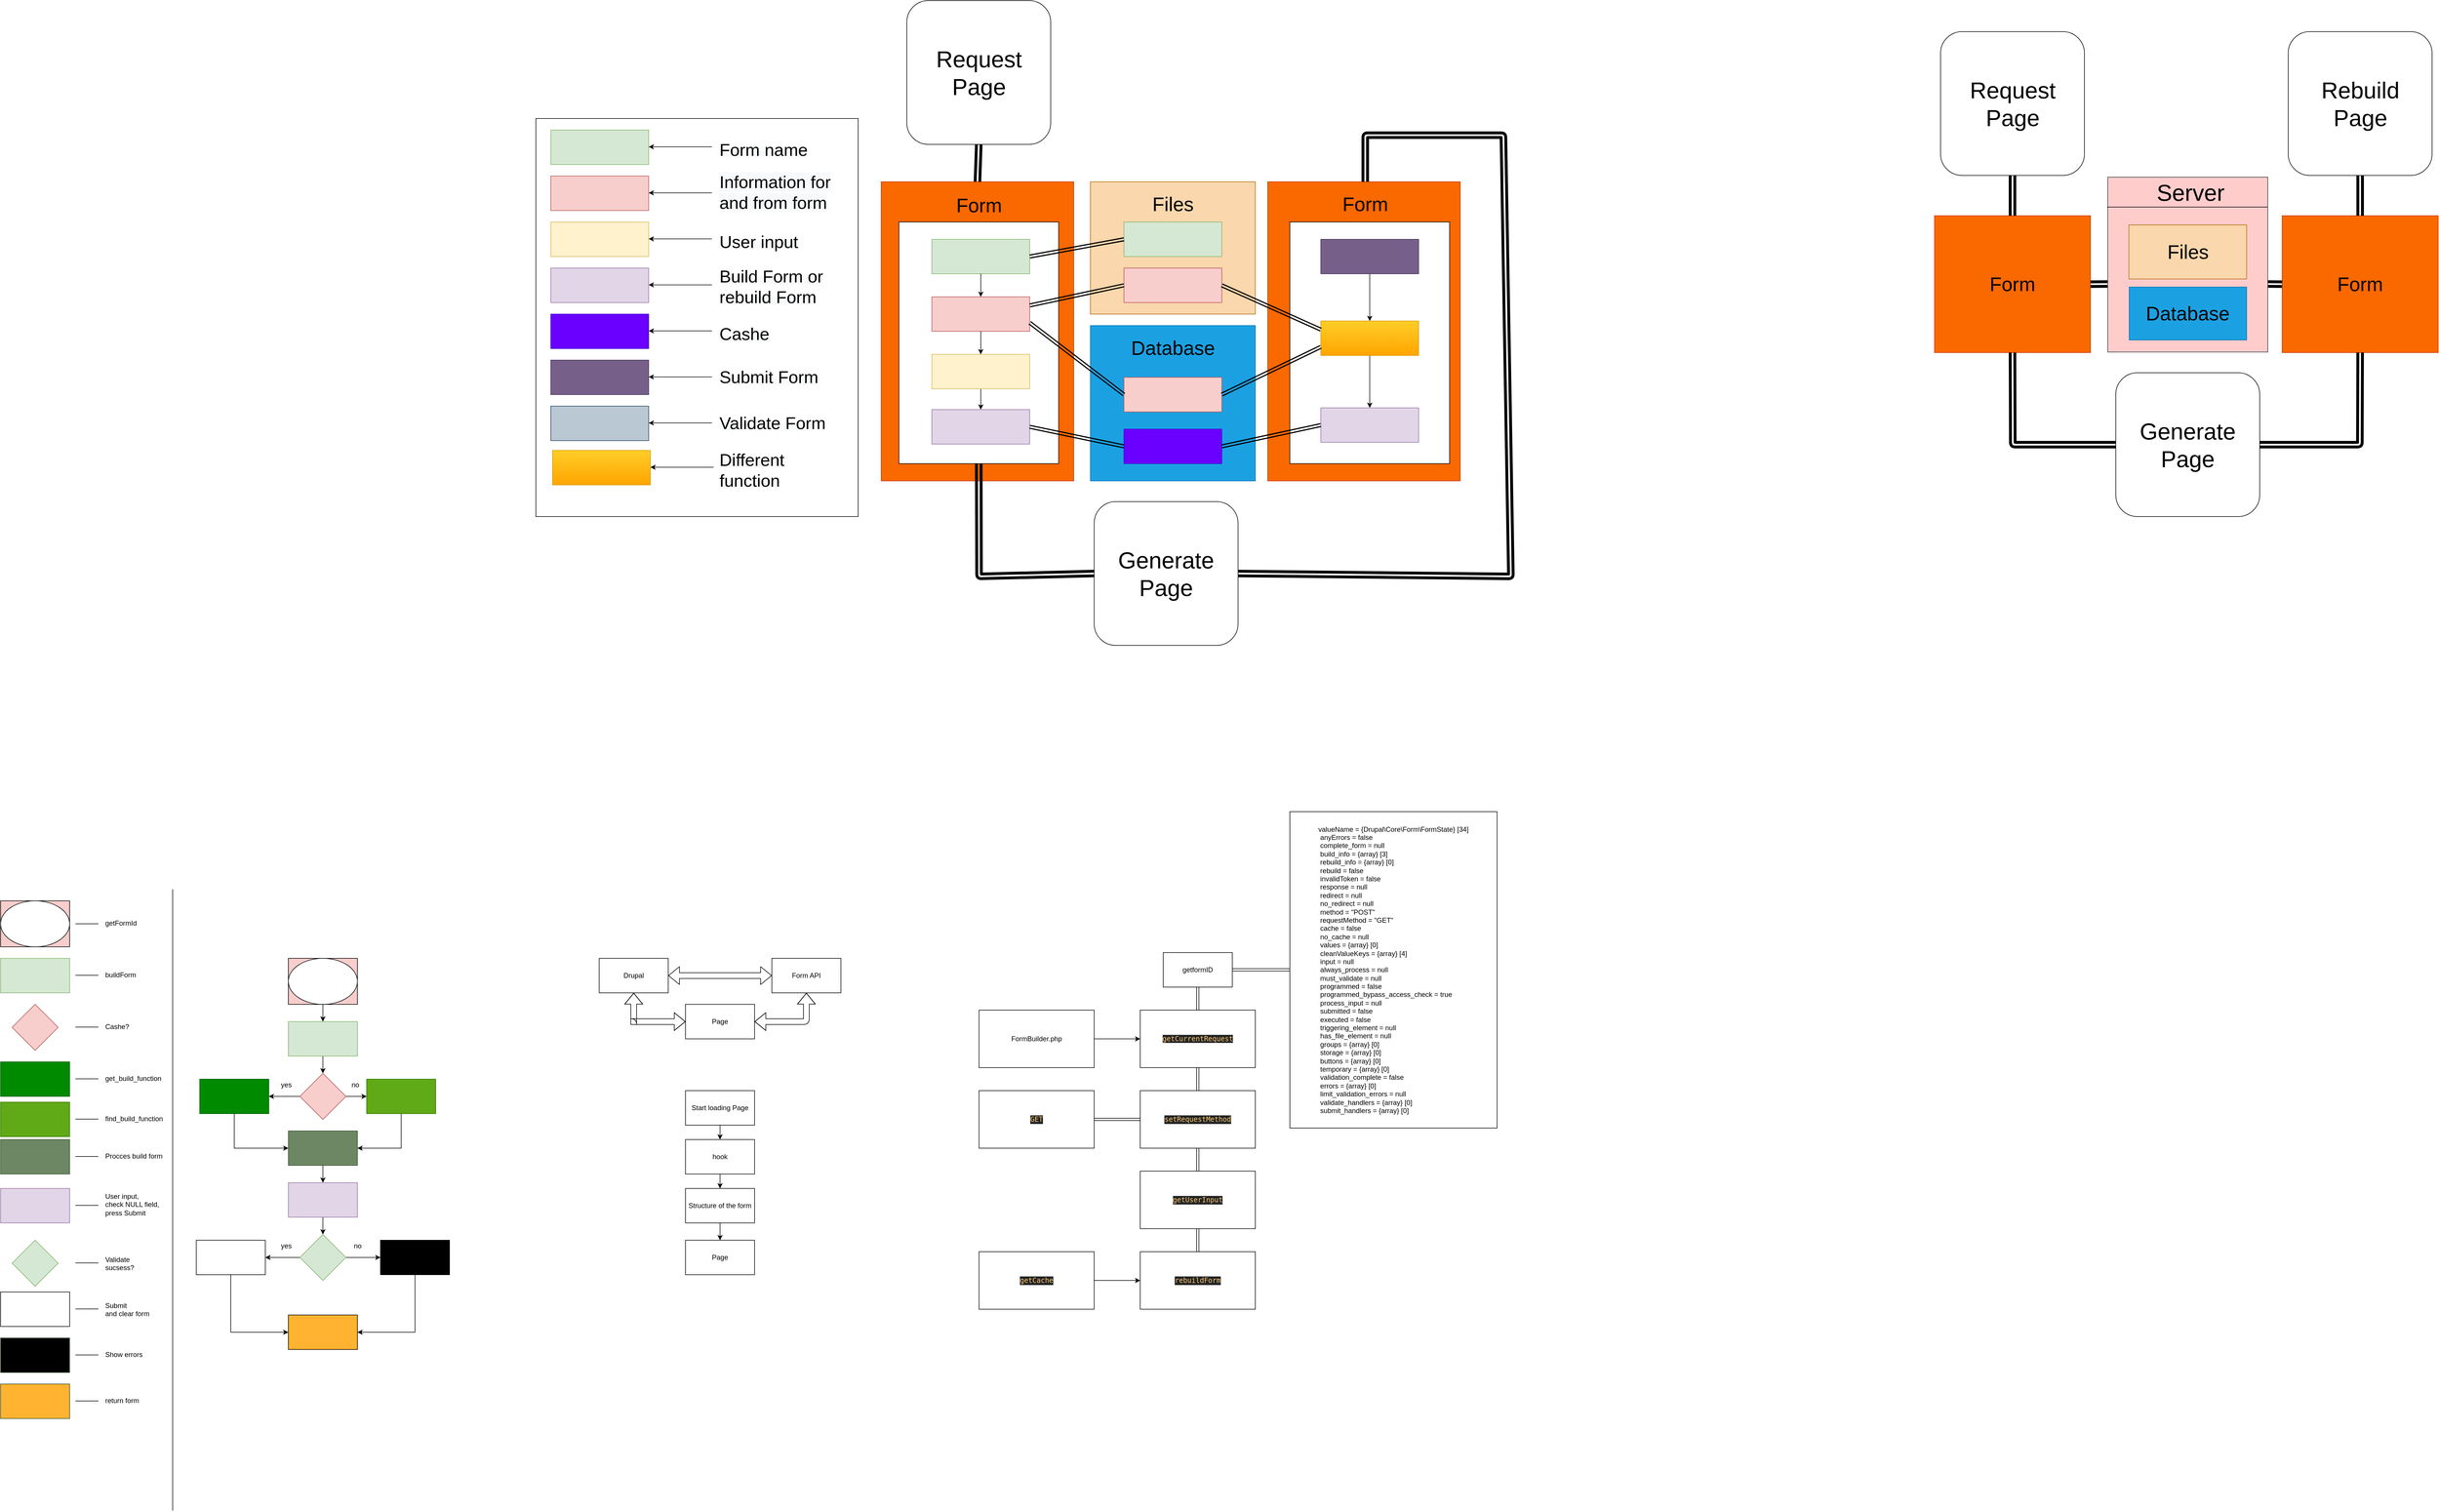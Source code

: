<mxfile version="15.0.6" type="github" pages="2">
  <diagram id="O6ief5u6mfypZy1Qq0Gh" name="Form API">
    <mxGraphModel dx="2240" dy="2953" grid="0" gridSize="10" guides="1" tooltips="1" connect="1" arrows="1" fold="1" page="0" pageScale="1" pageWidth="827" pageHeight="1169" math="0" shadow="0">
      <root>
        <mxCell id="0" />
        <mxCell id="1" parent="0" />
        <mxCell id="ZhEofRnkuKqLZuCovYMp-74" value="" style="rounded=0;whiteSpace=wrap;html=1;" parent="1" vertex="1">
          <mxGeometry x="950" y="-1340" width="560" height="692" as="geometry" />
        </mxCell>
        <mxCell id="5OaVhiMx0Exll1gIUmzS-57" value="" style="rounded=0;whiteSpace=wrap;html=1;fillColor=#fa6800;strokeColor=#C73500;fontColor=#000000;" parent="1" vertex="1">
          <mxGeometry x="1550" y="-1230" width="334.5" height="520" as="geometry" />
        </mxCell>
        <mxCell id="ZhEofRnkuKqLZuCovYMp-63" value="" style="rounded=0;whiteSpace=wrap;html=1;fillColor=#fa6800;strokeColor=#C73500;fontColor=#000000;" parent="1" vertex="1">
          <mxGeometry x="2221.5" y="-1230" width="334.5" height="520" as="geometry" />
        </mxCell>
        <mxCell id="ZhEofRnkuKqLZuCovYMp-64" value="&lt;font style=&quot;font-size: 34px&quot;&gt;Form&lt;/font&gt;" style="text;html=1;strokeColor=none;fillColor=none;align=center;verticalAlign=middle;whiteSpace=wrap;rounded=0;" parent="1" vertex="1">
          <mxGeometry x="2273" y="-1230" width="236" height="78" as="geometry" />
        </mxCell>
        <mxCell id="ZhEofRnkuKqLZuCovYMp-41" value="" style="rounded=0;whiteSpace=wrap;html=1;" parent="1" vertex="1">
          <mxGeometry x="2260" y="-1160" width="277.5" height="420" as="geometry" />
        </mxCell>
        <mxCell id="ZcRj8tzvU5F6IjqF6Yr5-2" value="" style="edgeStyle=orthogonalEdgeStyle;rounded=0;orthogonalLoop=1;jettySize=auto;html=1;fontSize=40;strokeWidth=1;startSize=2;jumpSize=1;" edge="1" parent="1" source="ZhEofRnkuKqLZuCovYMp-43" target="ZhEofRnkuKqLZuCovYMp-69">
          <mxGeometry relative="1" as="geometry" />
        </mxCell>
        <mxCell id="ZhEofRnkuKqLZuCovYMp-43" value="" style="rounded=0;whiteSpace=wrap;html=1;fillColor=#76608a;strokeColor=#432D57;fontColor=#ffffff;" parent="1" vertex="1">
          <mxGeometry x="2313.75" y="-1130" width="170" height="60" as="geometry" />
        </mxCell>
        <mxCell id="ZhEofRnkuKqLZuCovYMp-15" value="" style="rounded=0;whiteSpace=wrap;html=1;fillColor=#fad7ac;strokeColor=#b46504;" parent="1" vertex="1">
          <mxGeometry x="1913.5" y="-1230" width="286.5" height="230" as="geometry" />
        </mxCell>
        <mxCell id="ZhEofRnkuKqLZuCovYMp-9" value="" style="rounded=0;whiteSpace=wrap;html=1;fillColor=#1ba1e2;strokeColor=#006EAF;fontColor=#ffffff;" parent="1" vertex="1">
          <mxGeometry x="1913.5" y="-980" width="286.5" height="270" as="geometry" />
        </mxCell>
        <mxCell id="vwDWFzu-jIrDnHgNc5qG-3" value="" style="group;shadow=0;fillColor=#f8cecc;strokeColor=#000000;" parent="1" vertex="1" connectable="0">
          <mxGeometry x="520" y="120" width="120" height="80" as="geometry" />
        </mxCell>
        <mxCell id="vwDWFzu-jIrDnHgNc5qG-1" value="" style="ellipse;whiteSpace=wrap;html=1;" parent="vwDWFzu-jIrDnHgNc5qG-3" vertex="1">
          <mxGeometry width="120" height="80" as="geometry" />
        </mxCell>
        <mxCell id="vwDWFzu-jIrDnHgNc5qG-7" value="" style="edgeStyle=orthogonalEdgeStyle;rounded=0;orthogonalLoop=1;jettySize=auto;html=1;" parent="1" source="vwDWFzu-jIrDnHgNc5qG-4" target="vwDWFzu-jIrDnHgNc5qG-6" edge="1">
          <mxGeometry relative="1" as="geometry" />
        </mxCell>
        <mxCell id="vwDWFzu-jIrDnHgNc5qG-4" value="" style="whiteSpace=wrap;html=1;fillColor=#d5e8d4;strokeColor=#82b366;" parent="1" vertex="1">
          <mxGeometry x="520" y="230" width="120" height="60" as="geometry" />
        </mxCell>
        <mxCell id="vwDWFzu-jIrDnHgNc5qG-5" value="" style="edgeStyle=orthogonalEdgeStyle;rounded=0;orthogonalLoop=1;jettySize=auto;html=1;" parent="1" source="vwDWFzu-jIrDnHgNc5qG-1" target="vwDWFzu-jIrDnHgNc5qG-4" edge="1">
          <mxGeometry relative="1" as="geometry" />
        </mxCell>
        <mxCell id="vwDWFzu-jIrDnHgNc5qG-9" value="" style="edgeStyle=orthogonalEdgeStyle;rounded=0;orthogonalLoop=1;jettySize=auto;html=1;" parent="1" source="vwDWFzu-jIrDnHgNc5qG-6" target="vwDWFzu-jIrDnHgNc5qG-8" edge="1">
          <mxGeometry relative="1" as="geometry" />
        </mxCell>
        <mxCell id="vwDWFzu-jIrDnHgNc5qG-11" value="" style="edgeStyle=orthogonalEdgeStyle;rounded=0;orthogonalLoop=1;jettySize=auto;html=1;" parent="1" source="vwDWFzu-jIrDnHgNc5qG-6" target="vwDWFzu-jIrDnHgNc5qG-10" edge="1">
          <mxGeometry relative="1" as="geometry" />
        </mxCell>
        <mxCell id="vwDWFzu-jIrDnHgNc5qG-6" value="&lt;div&gt;&lt;br&gt;&lt;/div&gt;" style="rhombus;whiteSpace=wrap;html=1;fillColor=#f8cecc;strokeColor=#b85450;" parent="1" vertex="1">
          <mxGeometry x="540" y="320" width="80" height="80" as="geometry" />
        </mxCell>
        <mxCell id="vwDWFzu-jIrDnHgNc5qG-16" style="edgeStyle=orthogonalEdgeStyle;rounded=0;orthogonalLoop=1;jettySize=auto;html=1;exitX=0.5;exitY=1;exitDx=0;exitDy=0;entryX=1;entryY=0.5;entryDx=0;entryDy=0;" parent="1" source="vwDWFzu-jIrDnHgNc5qG-8" target="vwDWFzu-jIrDnHgNc5qG-14" edge="1">
          <mxGeometry relative="1" as="geometry" />
        </mxCell>
        <mxCell id="vwDWFzu-jIrDnHgNc5qG-8" value="" style="whiteSpace=wrap;html=1;fillColor=#60a917;strokeColor=#2D7600;fontColor=#ffffff;" parent="1" vertex="1">
          <mxGeometry x="656" y="330" width="120" height="60" as="geometry" />
        </mxCell>
        <mxCell id="vwDWFzu-jIrDnHgNc5qG-15" value="" style="edgeStyle=orthogonalEdgeStyle;rounded=0;orthogonalLoop=1;jettySize=auto;html=1;entryX=0;entryY=0.5;entryDx=0;entryDy=0;" parent="1" source="vwDWFzu-jIrDnHgNc5qG-10" target="vwDWFzu-jIrDnHgNc5qG-14" edge="1">
          <mxGeometry relative="1" as="geometry">
            <Array as="points">
              <mxPoint x="426" y="450" />
            </Array>
          </mxGeometry>
        </mxCell>
        <mxCell id="vwDWFzu-jIrDnHgNc5qG-10" value="&lt;div&gt;&lt;br&gt;&lt;/div&gt;" style="whiteSpace=wrap;html=1;fillColor=#008a00;strokeColor=#005700;fontColor=#ffffff;" parent="1" vertex="1">
          <mxGeometry x="366" y="330" width="120" height="60" as="geometry" />
        </mxCell>
        <mxCell id="vwDWFzu-jIrDnHgNc5qG-12" value="&lt;div&gt;yes&lt;/div&gt;" style="text;html=1;align=center;verticalAlign=middle;resizable=0;points=[];autosize=1;strokeColor=none;" parent="1" vertex="1">
          <mxGeometry x="501" y="330" width="30" height="20" as="geometry" />
        </mxCell>
        <mxCell id="vwDWFzu-jIrDnHgNc5qG-13" value="&lt;div&gt;no&lt;/div&gt;" style="text;html=1;align=center;verticalAlign=middle;resizable=0;points=[];autosize=1;strokeColor=none;" parent="1" vertex="1">
          <mxGeometry x="621" y="330" width="30" height="20" as="geometry" />
        </mxCell>
        <mxCell id="vwDWFzu-jIrDnHgNc5qG-22" value="" style="edgeStyle=orthogonalEdgeStyle;rounded=0;orthogonalLoop=1;jettySize=auto;html=1;" parent="1" source="vwDWFzu-jIrDnHgNc5qG-14" target="vwDWFzu-jIrDnHgNc5qG-21" edge="1">
          <mxGeometry relative="1" as="geometry" />
        </mxCell>
        <mxCell id="vwDWFzu-jIrDnHgNc5qG-14" value="" style="whiteSpace=wrap;html=1;fillColor=#6d8764;strokeColor=#3A5431;fontColor=#ffffff;" parent="1" vertex="1">
          <mxGeometry x="520" y="420" width="120" height="60" as="geometry" />
        </mxCell>
        <mxCell id="vwDWFzu-jIrDnHgNc5qG-24" value="" style="edgeStyle=orthogonalEdgeStyle;rounded=0;orthogonalLoop=1;jettySize=auto;html=1;" parent="1" source="vwDWFzu-jIrDnHgNc5qG-21" target="vwDWFzu-jIrDnHgNc5qG-23" edge="1">
          <mxGeometry relative="1" as="geometry" />
        </mxCell>
        <mxCell id="vwDWFzu-jIrDnHgNc5qG-21" value="" style="whiteSpace=wrap;html=1;fillColor=#e1d5e7;strokeColor=#9673a6;" parent="1" vertex="1">
          <mxGeometry x="520" y="510" width="120" height="60" as="geometry" />
        </mxCell>
        <mxCell id="vwDWFzu-jIrDnHgNc5qG-30" value="" style="edgeStyle=orthogonalEdgeStyle;rounded=0;orthogonalLoop=1;jettySize=auto;html=1;" parent="1" source="vwDWFzu-jIrDnHgNc5qG-23" target="vwDWFzu-jIrDnHgNc5qG-29" edge="1">
          <mxGeometry relative="1" as="geometry" />
        </mxCell>
        <mxCell id="vwDWFzu-jIrDnHgNc5qG-32" value="" style="edgeStyle=orthogonalEdgeStyle;rounded=0;orthogonalLoop=1;jettySize=auto;html=1;" parent="1" source="vwDWFzu-jIrDnHgNc5qG-23" target="vwDWFzu-jIrDnHgNc5qG-31" edge="1">
          <mxGeometry relative="1" as="geometry" />
        </mxCell>
        <mxCell id="vwDWFzu-jIrDnHgNc5qG-23" value="" style="rhombus;whiteSpace=wrap;html=1;fillColor=#d5e8d4;strokeColor=#82b366;" parent="1" vertex="1">
          <mxGeometry x="540" y="600" width="80" height="80" as="geometry" />
        </mxCell>
        <mxCell id="vwDWFzu-jIrDnHgNc5qG-39" style="edgeStyle=orthogonalEdgeStyle;rounded=0;orthogonalLoop=1;jettySize=auto;html=1;exitX=0.5;exitY=1;exitDx=0;exitDy=0;entryX=0;entryY=0.5;entryDx=0;entryDy=0;" parent="1" source="vwDWFzu-jIrDnHgNc5qG-29" target="vwDWFzu-jIrDnHgNc5qG-35" edge="1">
          <mxGeometry relative="1" as="geometry" />
        </mxCell>
        <mxCell id="vwDWFzu-jIrDnHgNc5qG-29" value="" style="whiteSpace=wrap;html=1;" parent="1" vertex="1">
          <mxGeometry x="360" y="610" width="120" height="60" as="geometry" />
        </mxCell>
        <mxCell id="vwDWFzu-jIrDnHgNc5qG-38" style="edgeStyle=orthogonalEdgeStyle;rounded=0;orthogonalLoop=1;jettySize=auto;html=1;exitX=0.5;exitY=1;exitDx=0;exitDy=0;entryX=1;entryY=0.5;entryDx=0;entryDy=0;" parent="1" source="vwDWFzu-jIrDnHgNc5qG-31" target="vwDWFzu-jIrDnHgNc5qG-35" edge="1">
          <mxGeometry relative="1" as="geometry" />
        </mxCell>
        <mxCell id="vwDWFzu-jIrDnHgNc5qG-31" value="" style="whiteSpace=wrap;html=1;fillColor=#000000;" parent="1" vertex="1">
          <mxGeometry x="680" y="610" width="120" height="60" as="geometry" />
        </mxCell>
        <mxCell id="vwDWFzu-jIrDnHgNc5qG-33" value="yes" style="text;html=1;align=center;verticalAlign=middle;resizable=0;points=[];autosize=1;strokeColor=none;" parent="1" vertex="1">
          <mxGeometry x="501" y="610" width="30" height="20" as="geometry" />
        </mxCell>
        <mxCell id="vwDWFzu-jIrDnHgNc5qG-34" value="no" style="text;html=1;align=center;verticalAlign=middle;resizable=0;points=[];autosize=1;strokeColor=none;" parent="1" vertex="1">
          <mxGeometry x="625" y="610" width="30" height="20" as="geometry" />
        </mxCell>
        <mxCell id="vwDWFzu-jIrDnHgNc5qG-35" value="" style="whiteSpace=wrap;html=1;fillColor=#FFB330;" parent="1" vertex="1">
          <mxGeometry x="520" y="740" width="120" height="60" as="geometry" />
        </mxCell>
        <mxCell id="UKn0JYUitaW4UZxNzAGU-24" value="" style="group;shadow=0;fillColor=#f8cecc;strokeColor=#000000;" parent="1" vertex="1" connectable="0">
          <mxGeometry x="20" y="20" width="120" height="80" as="geometry" />
        </mxCell>
        <mxCell id="UKn0JYUitaW4UZxNzAGU-25" value="" style="ellipse;whiteSpace=wrap;html=1;" parent="UKn0JYUitaW4UZxNzAGU-24" vertex="1">
          <mxGeometry width="120" height="80" as="geometry" />
        </mxCell>
        <mxCell id="UKn0JYUitaW4UZxNzAGU-28" value="&lt;div&gt;getFormId&lt;/div&gt;" style="text;whiteSpace=wrap;html=1;" parent="1" vertex="1">
          <mxGeometry x="200" y="45" width="80" height="30" as="geometry" />
        </mxCell>
        <mxCell id="UKn0JYUitaW4UZxNzAGU-31" value="" style="endArrow=none;html=1;" parent="1" edge="1">
          <mxGeometry width="50" height="50" relative="1" as="geometry">
            <mxPoint x="150" y="60" as="sourcePoint" />
            <mxPoint x="190" y="60" as="targetPoint" />
          </mxGeometry>
        </mxCell>
        <mxCell id="UKn0JYUitaW4UZxNzAGU-32" value="" style="whiteSpace=wrap;html=1;fillColor=#d5e8d4;strokeColor=#82b366;" parent="1" vertex="1">
          <mxGeometry x="20" y="120" width="120" height="60" as="geometry" />
        </mxCell>
        <mxCell id="UKn0JYUitaW4UZxNzAGU-33" value="" style="endArrow=none;html=1;" parent="1" edge="1">
          <mxGeometry width="50" height="50" relative="1" as="geometry">
            <mxPoint x="150" y="149.5" as="sourcePoint" />
            <mxPoint x="190" y="149.5" as="targetPoint" />
          </mxGeometry>
        </mxCell>
        <mxCell id="UKn0JYUitaW4UZxNzAGU-34" value="buildForm" style="text;whiteSpace=wrap;html=1;" parent="1" vertex="1">
          <mxGeometry x="200" y="135" width="80" height="30" as="geometry" />
        </mxCell>
        <mxCell id="UKn0JYUitaW4UZxNzAGU-35" value="&lt;div&gt;&lt;br&gt;&lt;/div&gt;" style="rhombus;whiteSpace=wrap;html=1;fillColor=#f8cecc;strokeColor=#b85450;" parent="1" vertex="1">
          <mxGeometry x="40" y="200" width="80" height="80" as="geometry" />
        </mxCell>
        <mxCell id="UKn0JYUitaW4UZxNzAGU-36" value="" style="rhombus;whiteSpace=wrap;html=1;fillColor=#d5e8d4;strokeColor=#82b366;" parent="1" vertex="1">
          <mxGeometry x="40" y="610" width="80" height="80" as="geometry" />
        </mxCell>
        <mxCell id="UKn0JYUitaW4UZxNzAGU-37" value="" style="endArrow=none;html=1;" parent="1" edge="1">
          <mxGeometry width="50" height="50" relative="1" as="geometry">
            <mxPoint x="150" y="239.5" as="sourcePoint" />
            <mxPoint x="190" y="239.5" as="targetPoint" />
          </mxGeometry>
        </mxCell>
        <mxCell id="UKn0JYUitaW4UZxNzAGU-38" value="" style="endArrow=none;html=1;" parent="1" edge="1">
          <mxGeometry width="50" height="50" relative="1" as="geometry">
            <mxPoint x="150" y="649.5" as="sourcePoint" />
            <mxPoint x="190" y="649.5" as="targetPoint" />
          </mxGeometry>
        </mxCell>
        <mxCell id="UKn0JYUitaW4UZxNzAGU-39" value="&lt;div&gt;Cashe?&lt;/div&gt;" style="text;whiteSpace=wrap;html=1;" parent="1" vertex="1">
          <mxGeometry x="200" y="225" width="70" height="30" as="geometry" />
        </mxCell>
        <mxCell id="UKn0JYUitaW4UZxNzAGU-40" value="&lt;div&gt;Validate&lt;/div&gt;&lt;div&gt;sucsess?&lt;/div&gt;" style="text;whiteSpace=wrap;html=1;" parent="1" vertex="1">
          <mxGeometry x="200" y="630" width="70" height="40" as="geometry" />
        </mxCell>
        <mxCell id="UKn0JYUitaW4UZxNzAGU-41" value="" style="whiteSpace=wrap;html=1;fillColor=#e1d5e7;strokeColor=#9673a6;" parent="1" vertex="1">
          <mxGeometry x="20" y="520" width="120" height="60" as="geometry" />
        </mxCell>
        <mxCell id="UKn0JYUitaW4UZxNzAGU-42" value="" style="endArrow=none;html=1;" parent="1" edge="1">
          <mxGeometry width="50" height="50" relative="1" as="geometry">
            <mxPoint x="150" y="549.5" as="sourcePoint" />
            <mxPoint x="190" y="549.5" as="targetPoint" />
          </mxGeometry>
        </mxCell>
        <mxCell id="UKn0JYUitaW4UZxNzAGU-43" value="&lt;div&gt;User input,&lt;br&gt;check NULL field,&lt;br&gt;&lt;/div&gt;press Submit" style="text;whiteSpace=wrap;html=1;" parent="1" vertex="1">
          <mxGeometry x="200" y="520" width="120" height="60" as="geometry" />
        </mxCell>
        <mxCell id="UKn0JYUitaW4UZxNzAGU-44" value="&lt;div&gt;&lt;br&gt;&lt;/div&gt;" style="whiteSpace=wrap;html=1;fillColor=#008a00;strokeColor=#005700;fontColor=#ffffff;" parent="1" vertex="1">
          <mxGeometry x="20" y="300" width="120" height="60" as="geometry" />
        </mxCell>
        <mxCell id="UKn0JYUitaW4UZxNzAGU-45" value="&lt;div&gt;get_build_function&lt;/div&gt;" style="text;whiteSpace=wrap;html=1;" parent="1" vertex="1">
          <mxGeometry x="200" y="315" width="120" height="30" as="geometry" />
        </mxCell>
        <mxCell id="UKn0JYUitaW4UZxNzAGU-47" value="" style="endArrow=none;html=1;" parent="1" edge="1">
          <mxGeometry width="50" height="50" relative="1" as="geometry">
            <mxPoint x="150" y="329.5" as="sourcePoint" />
            <mxPoint x="190" y="329.5" as="targetPoint" />
          </mxGeometry>
        </mxCell>
        <mxCell id="UKn0JYUitaW4UZxNzAGU-48" value="&lt;div&gt;&lt;br&gt;&lt;/div&gt;" style="whiteSpace=wrap;html=1;fillColor=#60a917;strokeColor=#2D7600;fontColor=#ffffff;" parent="1" vertex="1">
          <mxGeometry x="20" y="370" width="120" height="60" as="geometry" />
        </mxCell>
        <mxCell id="UKn0JYUitaW4UZxNzAGU-49" value="&lt;div&gt;find_build_function&lt;/div&gt;" style="text;whiteSpace=wrap;html=1;" parent="1" vertex="1">
          <mxGeometry x="200" y="385" width="120" height="30" as="geometry" />
        </mxCell>
        <mxCell id="UKn0JYUitaW4UZxNzAGU-50" value="" style="endArrow=none;html=1;" parent="1" edge="1">
          <mxGeometry width="50" height="50" relative="1" as="geometry">
            <mxPoint x="150" y="399.5" as="sourcePoint" />
            <mxPoint x="190" y="399.5" as="targetPoint" />
          </mxGeometry>
        </mxCell>
        <mxCell id="UKn0JYUitaW4UZxNzAGU-51" value="&lt;div&gt;&lt;br&gt;&lt;/div&gt;" style="whiteSpace=wrap;html=1;fillColor=#6d8764;strokeColor=#3A5431;fontColor=#ffffff;" parent="1" vertex="1">
          <mxGeometry x="20" y="435" width="120" height="60" as="geometry" />
        </mxCell>
        <mxCell id="UKn0JYUitaW4UZxNzAGU-52" value="&lt;div&gt;Procces build form&lt;/div&gt;" style="text;whiteSpace=wrap;html=1;" parent="1" vertex="1">
          <mxGeometry x="200" y="450" width="120" height="30" as="geometry" />
        </mxCell>
        <mxCell id="UKn0JYUitaW4UZxNzAGU-53" value="" style="endArrow=none;html=1;" parent="1" edge="1">
          <mxGeometry width="50" height="50" relative="1" as="geometry">
            <mxPoint x="150" y="464.5" as="sourcePoint" />
            <mxPoint x="190" y="464.5" as="targetPoint" />
          </mxGeometry>
        </mxCell>
        <mxCell id="UKn0JYUitaW4UZxNzAGU-54" value="" style="endArrow=none;html=1;" parent="1" edge="1">
          <mxGeometry width="50" height="50" relative="1" as="geometry">
            <mxPoint x="319" y="1080" as="sourcePoint" />
            <mxPoint x="319" as="targetPoint" />
          </mxGeometry>
        </mxCell>
        <mxCell id="UKn0JYUitaW4UZxNzAGU-55" value="&lt;div&gt;&lt;br&gt;&lt;/div&gt;" style="whiteSpace=wrap;html=1;strokeColor=#3A5431;fontColor=#ffffff;fillColor=#000000;" parent="1" vertex="1">
          <mxGeometry x="20" y="780" width="120" height="60" as="geometry" />
        </mxCell>
        <mxCell id="UKn0JYUitaW4UZxNzAGU-56" value="&lt;div&gt;Show errors&lt;/div&gt;" style="text;whiteSpace=wrap;html=1;" parent="1" vertex="1">
          <mxGeometry x="200" y="795" width="120" height="30" as="geometry" />
        </mxCell>
        <mxCell id="UKn0JYUitaW4UZxNzAGU-57" value="" style="endArrow=none;html=1;" parent="1" edge="1">
          <mxGeometry width="50" height="50" relative="1" as="geometry">
            <mxPoint x="150" y="809.5" as="sourcePoint" />
            <mxPoint x="190" y="809.5" as="targetPoint" />
          </mxGeometry>
        </mxCell>
        <mxCell id="UKn0JYUitaW4UZxNzAGU-59" value="" style="whiteSpace=wrap;html=1;" parent="1" vertex="1">
          <mxGeometry x="20" y="700" width="120" height="60" as="geometry" />
        </mxCell>
        <mxCell id="UKn0JYUitaW4UZxNzAGU-60" value="" style="endArrow=none;html=1;" parent="1" edge="1">
          <mxGeometry width="50" height="50" relative="1" as="geometry">
            <mxPoint x="150" y="729.5" as="sourcePoint" />
            <mxPoint x="190" y="729.5" as="targetPoint" />
          </mxGeometry>
        </mxCell>
        <mxCell id="UKn0JYUitaW4UZxNzAGU-61" value="Submit&lt;br&gt;and clear form" style="text;whiteSpace=wrap;html=1;" parent="1" vertex="1">
          <mxGeometry x="200" y="710" width="90" height="40" as="geometry" />
        </mxCell>
        <mxCell id="UKn0JYUitaW4UZxNzAGU-62" value="&lt;div&gt;&lt;br&gt;&lt;/div&gt;" style="whiteSpace=wrap;html=1;strokeColor=#3A5431;fontColor=#ffffff;fillColor=#FFB330;" parent="1" vertex="1">
          <mxGeometry x="20" y="860" width="120" height="60" as="geometry" />
        </mxCell>
        <mxCell id="UKn0JYUitaW4UZxNzAGU-63" value="&lt;div&gt;return form&lt;/div&gt;" style="text;whiteSpace=wrap;html=1;" parent="1" vertex="1">
          <mxGeometry x="200" y="875" width="120" height="30" as="geometry" />
        </mxCell>
        <mxCell id="UKn0JYUitaW4UZxNzAGU-64" value="" style="endArrow=none;html=1;" parent="1" edge="1">
          <mxGeometry width="50" height="50" relative="1" as="geometry">
            <mxPoint x="150" y="889.5" as="sourcePoint" />
            <mxPoint x="190" y="889.5" as="targetPoint" />
          </mxGeometry>
        </mxCell>
        <mxCell id="5OaVhiMx0Exll1gIUmzS-1" value="Drupal&lt;br&gt;" style="rounded=0;whiteSpace=wrap;html=1;" parent="1" vertex="1">
          <mxGeometry x="1060" y="120" width="120" height="60" as="geometry" />
        </mxCell>
        <mxCell id="5OaVhiMx0Exll1gIUmzS-2" value="Form API" style="rounded=0;whiteSpace=wrap;html=1;" parent="1" vertex="1">
          <mxGeometry x="1360" y="120" width="120" height="60" as="geometry" />
        </mxCell>
        <mxCell id="5OaVhiMx0Exll1gIUmzS-3" value="Page" style="rounded=0;whiteSpace=wrap;html=1;" parent="1" vertex="1">
          <mxGeometry x="1210" y="200" width="120" height="60" as="geometry" />
        </mxCell>
        <mxCell id="5OaVhiMx0Exll1gIUmzS-4" value="" style="shape=flexArrow;endArrow=classic;startArrow=classic;html=1;entryX=0;entryY=0.5;entryDx=0;entryDy=0;exitX=0.5;exitY=1;exitDx=0;exitDy=0;" parent="1" source="5OaVhiMx0Exll1gIUmzS-1" target="5OaVhiMx0Exll1gIUmzS-3" edge="1">
          <mxGeometry width="100" height="100" relative="1" as="geometry">
            <mxPoint x="1040" y="420" as="sourcePoint" />
            <mxPoint x="1140" y="320" as="targetPoint" />
            <Array as="points">
              <mxPoint x="1120" y="240" />
              <mxPoint x="1120" y="230" />
            </Array>
          </mxGeometry>
        </mxCell>
        <mxCell id="5OaVhiMx0Exll1gIUmzS-5" value="" style="shape=flexArrow;endArrow=classic;startArrow=classic;html=1;entryX=0;entryY=0.5;entryDx=0;entryDy=0;exitX=1;exitY=0.5;exitDx=0;exitDy=0;" parent="1" source="5OaVhiMx0Exll1gIUmzS-1" target="5OaVhiMx0Exll1gIUmzS-2" edge="1">
          <mxGeometry width="100" height="100" relative="1" as="geometry">
            <mxPoint x="1040" y="420" as="sourcePoint" />
            <mxPoint x="1140" y="320" as="targetPoint" />
          </mxGeometry>
        </mxCell>
        <mxCell id="5OaVhiMx0Exll1gIUmzS-11" value="" style="edgeStyle=orthogonalEdgeStyle;rounded=0;orthogonalLoop=1;jettySize=auto;html=1;" parent="1" source="5OaVhiMx0Exll1gIUmzS-7" target="5OaVhiMx0Exll1gIUmzS-8" edge="1">
          <mxGeometry relative="1" as="geometry" />
        </mxCell>
        <mxCell id="5OaVhiMx0Exll1gIUmzS-7" value="Start loading Page" style="rounded=0;whiteSpace=wrap;html=1;" parent="1" vertex="1">
          <mxGeometry x="1210" y="350" width="120" height="60" as="geometry" />
        </mxCell>
        <mxCell id="5OaVhiMx0Exll1gIUmzS-13" value="" style="edgeStyle=orthogonalEdgeStyle;rounded=0;orthogonalLoop=1;jettySize=auto;html=1;entryX=0.5;entryY=0;entryDx=0;entryDy=0;" parent="1" source="5OaVhiMx0Exll1gIUmzS-8" target="5OaVhiMx0Exll1gIUmzS-18" edge="1">
          <mxGeometry relative="1" as="geometry">
            <mxPoint x="1270" y="520" as="targetPoint" />
          </mxGeometry>
        </mxCell>
        <mxCell id="5OaVhiMx0Exll1gIUmzS-8" value="hook" style="rounded=0;whiteSpace=wrap;html=1;" parent="1" vertex="1">
          <mxGeometry x="1210" y="435" width="120" height="60" as="geometry" />
        </mxCell>
        <mxCell id="5OaVhiMx0Exll1gIUmzS-17" value="" style="edgeStyle=orthogonalEdgeStyle;rounded=0;orthogonalLoop=1;jettySize=auto;html=1;exitX=0.5;exitY=1;exitDx=0;exitDy=0;" parent="1" source="5OaVhiMx0Exll1gIUmzS-18" target="5OaVhiMx0Exll1gIUmzS-16" edge="1">
          <mxGeometry relative="1" as="geometry">
            <mxPoint x="1270" y="580" as="sourcePoint" />
          </mxGeometry>
        </mxCell>
        <mxCell id="5OaVhiMx0Exll1gIUmzS-16" value="Page" style="whiteSpace=wrap;html=1;rounded=0;" parent="1" vertex="1">
          <mxGeometry x="1210" y="610" width="120" height="60" as="geometry" />
        </mxCell>
        <mxCell id="5OaVhiMx0Exll1gIUmzS-18" value="Structure of the form" style="rounded=0;whiteSpace=wrap;html=1;" parent="1" vertex="1">
          <mxGeometry x="1210" y="520" width="120" height="60" as="geometry" />
        </mxCell>
        <mxCell id="5OaVhiMx0Exll1gIUmzS-20" value="" style="shape=flexArrow;endArrow=classic;startArrow=classic;html=1;entryX=0.5;entryY=1;entryDx=0;entryDy=0;exitX=1;exitY=0.5;exitDx=0;exitDy=0;" parent="1" source="5OaVhiMx0Exll1gIUmzS-3" target="5OaVhiMx0Exll1gIUmzS-2" edge="1">
          <mxGeometry width="100" height="100" relative="1" as="geometry">
            <mxPoint x="1260" y="230" as="sourcePoint" />
            <mxPoint x="1360" y="130" as="targetPoint" />
            <Array as="points">
              <mxPoint x="1420" y="230" />
              <mxPoint x="1420" y="210" />
            </Array>
          </mxGeometry>
        </mxCell>
        <mxCell id="5OaVhiMx0Exll1gIUmzS-21" value="getformID" style="rounded=0;whiteSpace=wrap;html=1;" parent="1" vertex="1">
          <mxGeometry x="2040" y="110" width="120" height="60" as="geometry" />
        </mxCell>
        <mxCell id="5OaVhiMx0Exll1gIUmzS-22" value="&lt;span style=&quot;background-color: rgb(35 , 37 , 37) ; color: rgb(255 , 198 , 109) ; font-family: &amp;#34;jetbrains mono&amp;#34; , monospace&quot;&gt;getCurrentRequest&lt;/span&gt;" style="whiteSpace=wrap;html=1;rounded=0;" parent="1" vertex="1">
          <mxGeometry x="2000" y="210" width="200" height="100" as="geometry" />
        </mxCell>
        <mxCell id="5OaVhiMx0Exll1gIUmzS-24" value="&lt;pre style=&quot;background-color: #2b2b2b ; color: #a9b7c6 ; font-family: &amp;#34;jetbrains mono&amp;#34; , monospace ; font-size: 9 8pt&quot;&gt;&lt;span style=&quot;color: #ffc66d ; background-color: #232525&quot;&gt;setRequestMethod&lt;/span&gt;&lt;/pre&gt;" style="whiteSpace=wrap;html=1;rounded=0;" parent="1" vertex="1">
          <mxGeometry x="2000" y="350" width="200" height="100" as="geometry" />
        </mxCell>
        <mxCell id="5OaVhiMx0Exll1gIUmzS-29" value="&lt;pre style=&quot;background-color: #2b2b2b ; color: #a9b7c6 ; font-family: &amp;#34;jetbrains mono&amp;#34; , monospace ; font-size: 9 8pt&quot;&gt;&lt;span style=&quot;color: #ffc66d ; background-color: #232525&quot;&gt;GET&lt;/span&gt;&lt;/pre&gt;" style="whiteSpace=wrap;html=1;rounded=0;" parent="1" vertex="1">
          <mxGeometry x="1720" y="350" width="200" height="100" as="geometry" />
        </mxCell>
        <mxCell id="5OaVhiMx0Exll1gIUmzS-35" value="&lt;pre style=&quot;background-color: #2b2b2b ; color: #a9b7c6 ; font-family: &amp;#34;jetbrains mono&amp;#34; , monospace ; font-size: 9 8pt&quot;&gt;&lt;pre style=&quot;font-family: &amp;#34;jetbrains mono&amp;#34; , monospace&quot;&gt;&lt;span style=&quot;color: #ffc66d ; background-color: #232525&quot;&gt;getUserInput&lt;/span&gt;&lt;/pre&gt;&lt;/pre&gt;" style="whiteSpace=wrap;html=1;rounded=0;" parent="1" vertex="1">
          <mxGeometry x="2000" y="490" width="200" height="100" as="geometry" />
        </mxCell>
        <mxCell id="5OaVhiMx0Exll1gIUmzS-40" value="" style="edgeStyle=orthogonalEdgeStyle;rounded=0;orthogonalLoop=1;jettySize=auto;html=1;entryX=0;entryY=0.5;entryDx=0;entryDy=0;exitX=1;exitY=0.5;exitDx=0;exitDy=0;" parent="1" source="5OaVhiMx0Exll1gIUmzS-39" target="5OaVhiMx0Exll1gIUmzS-37" edge="1">
          <mxGeometry relative="1" as="geometry">
            <mxPoint x="1950" y="790" as="sourcePoint" />
          </mxGeometry>
        </mxCell>
        <mxCell id="5OaVhiMx0Exll1gIUmzS-37" value="&lt;pre style=&quot;background-color: #2b2b2b ; color: #a9b7c6 ; font-family: &amp;#34;jetbrains mono&amp;#34; , monospace ; font-size: 9 8pt&quot;&gt;&lt;pre style=&quot;font-family: &amp;#34;jetbrains mono&amp;#34; , monospace&quot;&gt;&lt;pre style=&quot;font-family: &amp;#34;jetbrains mono&amp;#34; , monospace&quot;&gt;&lt;span style=&quot;color: #ffc66d ; background-color: #232525&quot;&gt;rebuildForm&lt;/span&gt;&lt;/pre&gt;&lt;/pre&gt;&lt;/pre&gt;" style="whiteSpace=wrap;html=1;rounded=0;" parent="1" vertex="1">
          <mxGeometry x="2000" y="630" width="200" height="100" as="geometry" />
        </mxCell>
        <mxCell id="5OaVhiMx0Exll1gIUmzS-39" value="&lt;pre style=&quot;background-color: #2b2b2b ; color: #a9b7c6 ; font-family: &amp;#34;jetbrains mono&amp;#34; , monospace ; font-size: 9 8pt&quot;&gt;&lt;pre style=&quot;font-family: &amp;#34;jetbrains mono&amp;#34; , monospace&quot;&gt;&lt;pre style=&quot;font-family: &amp;#34;jetbrains mono&amp;#34; , monospace&quot;&gt;&lt;pre style=&quot;font-family: &amp;#34;jetbrains mono&amp;#34; , monospace&quot;&gt;&lt;span style=&quot;color: #ffc66d ; background-color: #232525&quot;&gt;getCache&lt;/span&gt;&lt;/pre&gt;&lt;/pre&gt;&lt;/pre&gt;&lt;/pre&gt;" style="whiteSpace=wrap;html=1;rounded=0;" parent="1" vertex="1">
          <mxGeometry x="1720" y="630" width="200" height="100" as="geometry" />
        </mxCell>
        <mxCell id="5OaVhiMx0Exll1gIUmzS-41" value="" style="endArrow=classic;html=1;entryX=0;entryY=0.5;entryDx=0;entryDy=0;exitX=1;exitY=0.5;exitDx=0;exitDy=0;" parent="1" source="5OaVhiMx0Exll1gIUmzS-42" target="5OaVhiMx0Exll1gIUmzS-22" edge="1">
          <mxGeometry width="50" height="50" relative="1" as="geometry">
            <mxPoint x="1920" y="225" as="sourcePoint" />
            <mxPoint x="1970" y="230" as="targetPoint" />
          </mxGeometry>
        </mxCell>
        <mxCell id="5OaVhiMx0Exll1gIUmzS-42" value="&lt;span style=&quot;font-family: &amp;#34;helvetica&amp;#34;&quot;&gt;FormBuilder.php&lt;/span&gt;" style="rounded=0;whiteSpace=wrap;html=1;" parent="1" vertex="1">
          <mxGeometry x="1720" y="210" width="200" height="100" as="geometry" />
        </mxCell>
        <mxCell id="5OaVhiMx0Exll1gIUmzS-44" value="&lt;div style=&quot;text-align: left&quot;&gt;valueName = {Drupal\Core\Form\FormState} [34]&lt;/div&gt;&lt;div style=&quot;text-align: left&quot;&gt;&amp;nbsp;anyErrors = false&lt;/div&gt;&lt;div style=&quot;text-align: left&quot;&gt;&amp;nbsp;complete_form = null&lt;/div&gt;&lt;div style=&quot;text-align: left&quot;&gt;&amp;nbsp;build_info = {array} [3]&lt;/div&gt;&lt;div style=&quot;text-align: left&quot;&gt;&amp;nbsp;rebuild_info = {array} [0]&lt;/div&gt;&lt;div style=&quot;text-align: left&quot;&gt;&amp;nbsp;rebuild = false&lt;/div&gt;&lt;div style=&quot;text-align: left&quot;&gt;&amp;nbsp;invalidToken = false&lt;/div&gt;&lt;div style=&quot;text-align: left&quot;&gt;&amp;nbsp;response = null&lt;/div&gt;&lt;div style=&quot;text-align: left&quot;&gt;&amp;nbsp;redirect = null&lt;/div&gt;&lt;div style=&quot;text-align: left&quot;&gt;&amp;nbsp;no_redirect = null&lt;/div&gt;&lt;div style=&quot;text-align: left&quot;&gt;&amp;nbsp;method = &quot;POST&quot;&lt;/div&gt;&lt;div style=&quot;text-align: left&quot;&gt;&amp;nbsp;requestMethod = &quot;GET&quot;&lt;/div&gt;&lt;div style=&quot;text-align: left&quot;&gt;&amp;nbsp;cache = false&lt;/div&gt;&lt;div style=&quot;text-align: left&quot;&gt;&amp;nbsp;no_cache = null&lt;/div&gt;&lt;div style=&quot;text-align: left&quot;&gt;&amp;nbsp;values = {array} [0]&lt;/div&gt;&lt;div style=&quot;text-align: left&quot;&gt;&amp;nbsp;cleanValueKeys = {array} [4]&lt;/div&gt;&lt;div style=&quot;text-align: left&quot;&gt;&amp;nbsp;input = null&lt;/div&gt;&lt;div style=&quot;text-align: left&quot;&gt;&amp;nbsp;always_process = null&lt;/div&gt;&lt;div style=&quot;text-align: left&quot;&gt;&amp;nbsp;must_validate = null&lt;/div&gt;&lt;div style=&quot;text-align: left&quot;&gt;&amp;nbsp;programmed = false&lt;/div&gt;&lt;div style=&quot;text-align: left&quot;&gt;&amp;nbsp;programmed_bypass_access_check = true&lt;/div&gt;&lt;div style=&quot;text-align: left&quot;&gt;&amp;nbsp;process_input = null&lt;/div&gt;&lt;div style=&quot;text-align: left&quot;&gt;&amp;nbsp;submitted = false&lt;/div&gt;&lt;div style=&quot;text-align: left&quot;&gt;&amp;nbsp;executed = false&lt;/div&gt;&lt;div style=&quot;text-align: left&quot;&gt;&amp;nbsp;triggering_element = null&lt;/div&gt;&lt;div style=&quot;text-align: left&quot;&gt;&amp;nbsp;has_file_element = null&lt;/div&gt;&lt;div style=&quot;text-align: left&quot;&gt;&amp;nbsp;groups = {array} [0]&lt;/div&gt;&lt;div style=&quot;text-align: left&quot;&gt;&amp;nbsp;storage = {array} [0]&lt;/div&gt;&lt;div style=&quot;text-align: left&quot;&gt;&amp;nbsp;buttons = {array} [0]&lt;/div&gt;&lt;div style=&quot;text-align: left&quot;&gt;&amp;nbsp;temporary = {array} [0]&lt;/div&gt;&lt;div style=&quot;text-align: left&quot;&gt;&amp;nbsp;validation_complete = false&lt;/div&gt;&lt;div style=&quot;text-align: left&quot;&gt;&amp;nbsp;errors = {array} [0]&lt;/div&gt;&lt;div style=&quot;text-align: left&quot;&gt;&amp;nbsp;limit_validation_errors = null&lt;/div&gt;&lt;div style=&quot;text-align: left&quot;&gt;&amp;nbsp;validate_handlers = {array} [0]&lt;/div&gt;&lt;div style=&quot;text-align: left&quot;&gt;&amp;nbsp;submit_handlers = {array} [0]&lt;/div&gt;" style="rounded=0;whiteSpace=wrap;html=1;" parent="1" vertex="1">
          <mxGeometry x="2260" y="-135" width="360" height="550" as="geometry" />
        </mxCell>
        <mxCell id="5OaVhiMx0Exll1gIUmzS-46" value="" style="shape=link;html=1;entryX=0;entryY=0.5;entryDx=0;entryDy=0;exitX=1;exitY=0.5;exitDx=0;exitDy=0;" parent="1" source="5OaVhiMx0Exll1gIUmzS-21" target="5OaVhiMx0Exll1gIUmzS-44" edge="1">
          <mxGeometry width="100" relative="1" as="geometry">
            <mxPoint x="2200" y="80" as="sourcePoint" />
            <mxPoint x="2220" y="170" as="targetPoint" />
          </mxGeometry>
        </mxCell>
        <mxCell id="5OaVhiMx0Exll1gIUmzS-48" value="" style="shape=link;html=1;entryX=0.5;entryY=0;entryDx=0;entryDy=0;exitX=0.5;exitY=1;exitDx=0;exitDy=0;" parent="1" source="5OaVhiMx0Exll1gIUmzS-21" target="5OaVhiMx0Exll1gIUmzS-22" edge="1">
          <mxGeometry width="100" relative="1" as="geometry">
            <mxPoint x="2300" y="340" as="sourcePoint" />
            <mxPoint x="2400" y="340" as="targetPoint" />
          </mxGeometry>
        </mxCell>
        <mxCell id="5OaVhiMx0Exll1gIUmzS-49" value="" style="shape=link;html=1;entryX=0.5;entryY=0;entryDx=0;entryDy=0;exitX=0.5;exitY=1;exitDx=0;exitDy=0;" parent="1" source="5OaVhiMx0Exll1gIUmzS-22" target="5OaVhiMx0Exll1gIUmzS-24" edge="1">
          <mxGeometry width="100" relative="1" as="geometry">
            <mxPoint x="2110" y="180" as="sourcePoint" />
            <mxPoint x="2110" y="220" as="targetPoint" />
          </mxGeometry>
        </mxCell>
        <mxCell id="5OaVhiMx0Exll1gIUmzS-52" value="" style="shape=link;html=1;entryX=0;entryY=0.5;entryDx=0;entryDy=0;exitX=1;exitY=0.5;exitDx=0;exitDy=0;" parent="1" source="5OaVhiMx0Exll1gIUmzS-29" target="5OaVhiMx0Exll1gIUmzS-24" edge="1">
          <mxGeometry width="100" relative="1" as="geometry">
            <mxPoint x="2110" y="320" as="sourcePoint" />
            <mxPoint x="2110" y="360" as="targetPoint" />
          </mxGeometry>
        </mxCell>
        <mxCell id="5OaVhiMx0Exll1gIUmzS-53" value="" style="shape=link;html=1;entryX=0.5;entryY=0;entryDx=0;entryDy=0;exitX=0.5;exitY=1;exitDx=0;exitDy=0;" parent="1" source="5OaVhiMx0Exll1gIUmzS-24" target="5OaVhiMx0Exll1gIUmzS-35" edge="1">
          <mxGeometry width="100" relative="1" as="geometry">
            <mxPoint x="2110" y="320" as="sourcePoint" />
            <mxPoint x="2110" y="360" as="targetPoint" />
          </mxGeometry>
        </mxCell>
        <mxCell id="5OaVhiMx0Exll1gIUmzS-54" value="" style="shape=link;html=1;entryX=0.5;entryY=0;entryDx=0;entryDy=0;exitX=0.5;exitY=1;exitDx=0;exitDy=0;" parent="1" source="5OaVhiMx0Exll1gIUmzS-35" target="5OaVhiMx0Exll1gIUmzS-37" edge="1">
          <mxGeometry width="100" relative="1" as="geometry">
            <mxPoint x="2120" y="330" as="sourcePoint" />
            <mxPoint x="2120" y="370" as="targetPoint" />
          </mxGeometry>
        </mxCell>
        <mxCell id="5OaVhiMx0Exll1gIUmzS-55" value="&lt;font style=&quot;font-size: 40px&quot;&gt;Request Page&lt;/font&gt;" style="rounded=1;whiteSpace=wrap;html=1;" parent="1" vertex="1">
          <mxGeometry x="1594.5" y="-1545" width="250" height="250" as="geometry" />
        </mxCell>
        <mxCell id="5OaVhiMx0Exll1gIUmzS-56" value="&lt;font style=&quot;font-size: 40px&quot;&gt;Generate Page&lt;/font&gt;" style="rounded=1;whiteSpace=wrap;html=1;" parent="1" vertex="1">
          <mxGeometry x="1920" y="-674" width="250" height="250" as="geometry" />
        </mxCell>
        <mxCell id="5OaVhiMx0Exll1gIUmzS-65" value="" style="shape=link;html=1;exitX=0.5;exitY=1;exitDx=0;exitDy=0;entryX=0.5;entryY=0;entryDx=0;entryDy=0;strokeWidth=5;" parent="1" source="5OaVhiMx0Exll1gIUmzS-55" target="5OaVhiMx0Exll1gIUmzS-57" edge="1">
          <mxGeometry width="100" relative="1" as="geometry">
            <mxPoint x="1978.75" y="-910" as="sourcePoint" />
            <mxPoint x="1810" y="-1300" as="targetPoint" />
          </mxGeometry>
        </mxCell>
        <mxCell id="5OaVhiMx0Exll1gIUmzS-66" value="" style="shape=link;html=1;exitX=0;exitY=0.5;exitDx=0;exitDy=0;entryX=0.5;entryY=1;entryDx=0;entryDy=0;strokeWidth=5;" parent="1" source="5OaVhiMx0Exll1gIUmzS-56" target="5OaVhiMx0Exll1gIUmzS-60" edge="1">
          <mxGeometry width="100" relative="1" as="geometry">
            <mxPoint x="1978.75" y="-910" as="sourcePoint" />
            <mxPoint x="2078.75" y="-910" as="targetPoint" />
            <Array as="points">
              <mxPoint x="1720" y="-544" />
            </Array>
          </mxGeometry>
        </mxCell>
        <mxCell id="ZhEofRnkuKqLZuCovYMp-7" value="&lt;font style=&quot;font-size: 34px&quot;&gt;Database&lt;/font&gt;" style="text;html=1;strokeColor=none;fillColor=none;align=center;verticalAlign=middle;whiteSpace=wrap;rounded=0;" parent="1" vertex="1">
          <mxGeometry x="1938.75" y="-980" width="236" height="78" as="geometry" />
        </mxCell>
        <mxCell id="ZhEofRnkuKqLZuCovYMp-8" value="" style="rounded=0;whiteSpace=wrap;html=1;fillColor=#d5e8d4;strokeColor=#82b366;" parent="1" vertex="1">
          <mxGeometry x="1971.75" y="-1160" width="170" height="60" as="geometry" />
        </mxCell>
        <mxCell id="ZhEofRnkuKqLZuCovYMp-11" value="" style="rounded=0;whiteSpace=wrap;html=1;fillColor=#f8cecc;strokeColor=#b85450;" parent="1" vertex="1">
          <mxGeometry x="1971.75" y="-890" width="170" height="60" as="geometry" />
        </mxCell>
        <mxCell id="ZhEofRnkuKqLZuCovYMp-13" value="" style="rounded=0;whiteSpace=wrap;html=1;fillColor=#6a00ff;strokeColor=#3700CC;fontColor=#ffffff;" parent="1" vertex="1">
          <mxGeometry x="1971.75" y="-800" width="170" height="60" as="geometry" />
        </mxCell>
        <mxCell id="ZhEofRnkuKqLZuCovYMp-16" value="&lt;font style=&quot;font-size: 34px&quot;&gt;Files&lt;/font&gt;" style="text;html=1;strokeColor=none;fillColor=none;align=center;verticalAlign=middle;whiteSpace=wrap;rounded=0;" parent="1" vertex="1">
          <mxGeometry x="1938.75" y="-1230" width="236" height="78" as="geometry" />
        </mxCell>
        <mxCell id="ZhEofRnkuKqLZuCovYMp-17" value="" style="rounded=0;whiteSpace=wrap;html=1;fillColor=#f8cecc;strokeColor=#b85450;" parent="1" vertex="1">
          <mxGeometry x="1971.75" y="-1080" width="170" height="60" as="geometry" />
        </mxCell>
        <mxCell id="ZhEofRnkuKqLZuCovYMp-49" value="" style="shape=link;html=1;entryX=0.5;entryY=0;entryDx=0;entryDy=0;exitX=1;exitY=0.5;exitDx=0;exitDy=0;strokeWidth=5;endSize=13;startSize=13;" parent="1" source="5OaVhiMx0Exll1gIUmzS-56" target="ZhEofRnkuKqLZuCovYMp-64" edge="1">
          <mxGeometry width="100" relative="1" as="geometry">
            <mxPoint x="1540" y="-630" as="sourcePoint" />
            <mxPoint x="1640" y="-630" as="targetPoint" />
            <Array as="points">
              <mxPoint x="2644" y="-544" />
              <mxPoint x="2631" y="-1311" />
              <mxPoint x="2391" y="-1311" />
            </Array>
          </mxGeometry>
        </mxCell>
        <mxCell id="ZhEofRnkuKqLZuCovYMp-20" value="" style="rounded=0;whiteSpace=wrap;html=1;fillColor=#d5e8d4;strokeColor=#82b366;" parent="1" vertex="1">
          <mxGeometry x="976" y="-1320" width="170" height="60.0" as="geometry" />
        </mxCell>
        <mxCell id="ZhEofRnkuKqLZuCovYMp-21" value="" style="endArrow=classic;html=1;" parent="1" edge="1">
          <mxGeometry x="946" y="-1340" width="50" height="50" as="geometry">
            <mxPoint x="1256" y="-1290.71" as="sourcePoint" />
            <mxPoint x="1146" y="-1290.71" as="targetPoint" />
          </mxGeometry>
        </mxCell>
        <mxCell id="ZhEofRnkuKqLZuCovYMp-22" value="&lt;span style=&quot;color: rgb(0 , 0 , 0) ; font-family: &amp;#34;helvetica&amp;#34; ; font-style: normal ; font-weight: 400 ; letter-spacing: normal ; text-align: center ; text-indent: 0px ; text-transform: none ; word-spacing: 0px ; background-color: rgb(248 , 249 , 250) ; display: inline ; float: none&quot;&gt;&lt;font style=&quot;font-size: 30px&quot;&gt;Form name&lt;/font&gt;&lt;/span&gt;" style="text;whiteSpace=wrap;html=1;" parent="1" vertex="1">
          <mxGeometry x="1267" y="-1310" width="169" height="50.0" as="geometry" />
        </mxCell>
        <mxCell id="ZhEofRnkuKqLZuCovYMp-23" value="" style="rounded=0;whiteSpace=wrap;html=1;fillColor=#f8cecc;strokeColor=#b85450;" parent="1" vertex="1">
          <mxGeometry x="976" y="-1240" width="170" height="60.0" as="geometry" />
        </mxCell>
        <mxCell id="ZhEofRnkuKqLZuCovYMp-24" value="" style="endArrow=classic;html=1;" parent="1" edge="1">
          <mxGeometry x="946" y="-1340" width="50" height="50" as="geometry">
            <mxPoint x="1256" y="-1210.71" as="sourcePoint" />
            <mxPoint x="1146" y="-1210.71" as="targetPoint" />
          </mxGeometry>
        </mxCell>
        <mxCell id="ZhEofRnkuKqLZuCovYMp-25" value="&lt;div&gt;&lt;font face=&quot;helvetica&quot;&gt;&lt;span style=&quot;font-size: 30px ; background-color: rgb(248 , 249 , 250)&quot;&gt;Information for and from form&lt;/span&gt;&lt;/font&gt;&lt;/div&gt;" style="text;whiteSpace=wrap;html=1;align=left;" parent="1" vertex="1">
          <mxGeometry x="1267" y="-1254.5" width="226" height="89" as="geometry" />
        </mxCell>
        <mxCell id="ZhEofRnkuKqLZuCovYMp-27" value="" style="rounded=0;whiteSpace=wrap;html=1;fillColor=#fff2cc;strokeColor=#d6b656;" parent="1" vertex="1">
          <mxGeometry x="976" y="-1160" width="170" height="60.0" as="geometry" />
        </mxCell>
        <mxCell id="ZhEofRnkuKqLZuCovYMp-28" value="" style="endArrow=classic;html=1;" parent="1" edge="1">
          <mxGeometry x="946" y="-1340" width="50" height="50" as="geometry">
            <mxPoint x="1256" y="-1130.71" as="sourcePoint" />
            <mxPoint x="1146" y="-1130.71" as="targetPoint" />
          </mxGeometry>
        </mxCell>
        <mxCell id="ZhEofRnkuKqLZuCovYMp-29" value="&lt;span style=&quot;color: rgb(0 , 0 , 0) ; font-family: &amp;#34;helvetica&amp;#34; ; font-style: normal ; font-weight: 400 ; letter-spacing: normal ; text-align: center ; text-indent: 0px ; text-transform: none ; word-spacing: 0px ; background-color: rgb(248 , 249 , 250) ; display: inline ; float: none&quot;&gt;&lt;font style=&quot;font-size: 30px&quot;&gt;User input&lt;/font&gt;&lt;/span&gt;" style="text;whiteSpace=wrap;html=1;" parent="1" vertex="1">
          <mxGeometry x="1267" y="-1150" width="169" height="50.0" as="geometry" />
        </mxCell>
        <mxCell id="ZhEofRnkuKqLZuCovYMp-30" value="" style="rounded=0;whiteSpace=wrap;html=1;fillColor=#e1d5e7;strokeColor=#9673a6;" parent="1" vertex="1">
          <mxGeometry x="976" y="-1080" width="170" height="60.0" as="geometry" />
        </mxCell>
        <mxCell id="ZhEofRnkuKqLZuCovYMp-31" value="" style="endArrow=classic;html=1;" parent="1" edge="1">
          <mxGeometry x="946" y="-1340" width="50" height="50" as="geometry">
            <mxPoint x="1256" y="-1050.71" as="sourcePoint" />
            <mxPoint x="1146" y="-1050.71" as="targetPoint" />
          </mxGeometry>
        </mxCell>
        <mxCell id="ZhEofRnkuKqLZuCovYMp-32" value="&lt;span style=&quot;color: rgb(0 , 0 , 0) ; font-family: &amp;#34;helvetica&amp;#34; ; font-style: normal ; font-weight: 400 ; letter-spacing: normal ; text-align: center ; text-indent: 0px ; text-transform: none ; word-spacing: 0px ; background-color: rgb(248 , 249 , 250) ; display: inline ; float: none&quot;&gt;&lt;font style=&quot;font-size: 30px&quot;&gt;Build Form or rebuild Form&lt;/font&gt;&lt;/span&gt;" style="text;whiteSpace=wrap;html=1;" parent="1" vertex="1">
          <mxGeometry x="1267" y="-1090" width="209" height="80" as="geometry" />
        </mxCell>
        <mxCell id="ZhEofRnkuKqLZuCovYMp-36" value="" style="rounded=0;whiteSpace=wrap;html=1;fillColor=#6a00ff;strokeColor=#3700CC;fontColor=#ffffff;" parent="1" vertex="1">
          <mxGeometry x="976" y="-1000" width="170" height="60.0" as="geometry" />
        </mxCell>
        <mxCell id="ZhEofRnkuKqLZuCovYMp-37" value="" style="endArrow=classic;html=1;" parent="1" edge="1">
          <mxGeometry x="946" y="-1340" width="50" height="50" as="geometry">
            <mxPoint x="1256" y="-970.71" as="sourcePoint" />
            <mxPoint x="1146" y="-970.71" as="targetPoint" />
          </mxGeometry>
        </mxCell>
        <mxCell id="ZhEofRnkuKqLZuCovYMp-38" value="&lt;span style=&quot;color: rgb(0 , 0 , 0) ; font-family: &amp;#34;helvetica&amp;#34; ; font-style: normal ; font-weight: 400 ; letter-spacing: normal ; text-align: center ; text-indent: 0px ; text-transform: none ; word-spacing: 0px ; background-color: rgb(248 , 249 , 250) ; display: inline ; float: none&quot;&gt;&lt;font style=&quot;font-size: 30px&quot;&gt;Cashe&lt;/font&gt;&lt;/span&gt;" style="text;whiteSpace=wrap;html=1;" parent="1" vertex="1">
          <mxGeometry x="1267" y="-990" width="169" height="50.0" as="geometry" />
        </mxCell>
        <mxCell id="ZhEofRnkuKqLZuCovYMp-54" value="" style="rounded=0;whiteSpace=wrap;html=1;fillColor=#76608a;strokeColor=#432D57;fontColor=#ffffff;" parent="1" vertex="1">
          <mxGeometry x="976" y="-920" width="170" height="60.0" as="geometry" />
        </mxCell>
        <mxCell id="ZhEofRnkuKqLZuCovYMp-55" value="" style="endArrow=classic;html=1;" parent="1" edge="1">
          <mxGeometry x="946" y="-1340" width="50" height="50" as="geometry">
            <mxPoint x="1256" y="-890.71" as="sourcePoint" />
            <mxPoint x="1146" y="-890.71" as="targetPoint" />
          </mxGeometry>
        </mxCell>
        <mxCell id="ZhEofRnkuKqLZuCovYMp-56" value="&lt;span style=&quot;color: rgb(0 , 0 , 0) ; font-family: &amp;#34;helvetica&amp;#34; ; font-style: normal ; font-weight: 400 ; letter-spacing: normal ; text-align: center ; text-indent: 0px ; text-transform: none ; word-spacing: 0px ; background-color: rgb(248 , 249 , 250) ; display: inline ; float: none&quot;&gt;&lt;font style=&quot;font-size: 30px&quot;&gt;Submit Form&lt;/font&gt;&lt;/span&gt;" style="text;whiteSpace=wrap;html=1;" parent="1" vertex="1">
          <mxGeometry x="1267" y="-915" width="199" height="50" as="geometry" />
        </mxCell>
        <mxCell id="ZhEofRnkuKqLZuCovYMp-58" value="" style="rounded=0;whiteSpace=wrap;html=1;fillColor=#bac8d3;strokeColor=#23445d;" parent="1" vertex="1">
          <mxGeometry x="976" y="-840" width="170" height="60.0" as="geometry" />
        </mxCell>
        <mxCell id="ZhEofRnkuKqLZuCovYMp-59" value="" style="endArrow=classic;html=1;" parent="1" edge="1">
          <mxGeometry x="946" y="-1260" width="50" height="50" as="geometry">
            <mxPoint x="1256" y="-810.71" as="sourcePoint" />
            <mxPoint x="1146" y="-810.71" as="targetPoint" />
          </mxGeometry>
        </mxCell>
        <mxCell id="ZhEofRnkuKqLZuCovYMp-60" value="&lt;span style=&quot;color: rgb(0 , 0 , 0) ; font-family: &amp;#34;helvetica&amp;#34; ; font-style: normal ; font-weight: 400 ; letter-spacing: normal ; text-align: center ; text-indent: 0px ; text-transform: none ; word-spacing: 0px ; background-color: rgb(248 , 249 , 250) ; display: inline ; float: none&quot;&gt;&lt;font style=&quot;font-size: 30px&quot;&gt;Validate Form&lt;/font&gt;&lt;/span&gt;" style="text;whiteSpace=wrap;html=1;" parent="1" vertex="1">
          <mxGeometry x="1267" y="-835" width="199" height="50" as="geometry" />
        </mxCell>
        <mxCell id="5OaVhiMx0Exll1gIUmzS-58" value="&lt;font style=&quot;font-size: 34px&quot;&gt;Form&lt;/font&gt;" style="text;html=1;strokeColor=none;fillColor=none;align=center;verticalAlign=middle;whiteSpace=wrap;rounded=0;" parent="1" vertex="1">
          <mxGeometry x="1601.5" y="-1228" width="236" height="78" as="geometry" />
        </mxCell>
        <mxCell id="ZhEofRnkuKqLZuCovYMp-61" value="" style="rounded=0;whiteSpace=wrap;html=1;fillColor=#e1d5e7;strokeColor=#9673a6;" parent="1" vertex="1">
          <mxGeometry x="2313.75" y="-837" width="170" height="60" as="geometry" />
        </mxCell>
        <mxCell id="ZhEofRnkuKqLZuCovYMp-65" value="" style="shape=link;html=1;exitX=1;exitY=0.5;exitDx=0;exitDy=0;entryX=0;entryY=0.5;entryDx=0;entryDy=0;strokeWidth=2;" parent="1" source="ZhEofRnkuKqLZuCovYMp-13" target="ZhEofRnkuKqLZuCovYMp-61" edge="1">
          <mxGeometry width="100" relative="1" as="geometry">
            <mxPoint x="2150" y="-825" as="sourcePoint" />
            <mxPoint x="2313.75" y="-795" as="targetPoint" />
          </mxGeometry>
        </mxCell>
        <mxCell id="5OaVhiMx0Exll1gIUmzS-60" value="" style="rounded=0;whiteSpace=wrap;html=1;" parent="1" vertex="1">
          <mxGeometry x="1580.75" y="-1160" width="277.5" height="420" as="geometry" />
        </mxCell>
        <mxCell id="5OaVhiMx0Exll1gIUmzS-64" value="" style="rounded=0;whiteSpace=wrap;html=1;fillColor=#d5e8d4;strokeColor=#82b366;" parent="1" vertex="1">
          <mxGeometry x="1638" y="-1130" width="170" height="60" as="geometry" />
        </mxCell>
        <mxCell id="5OaVhiMx0Exll1gIUmzS-67" value="" style="rounded=0;whiteSpace=wrap;html=1;fillColor=#e1d5e7;strokeColor=#9673a6;" parent="1" vertex="1">
          <mxGeometry x="1638" y="-834" width="170" height="60" as="geometry" />
        </mxCell>
        <mxCell id="5OaVhiMx0Exll1gIUmzS-68" value="" style="rounded=0;whiteSpace=wrap;html=1;fillColor=#f8cecc;strokeColor=#b85450;" parent="1" vertex="1">
          <mxGeometry x="1638" y="-1030" width="170" height="60" as="geometry" />
        </mxCell>
        <mxCell id="5OaVhiMx0Exll1gIUmzS-69" value="" style="edgeStyle=orthogonalEdgeStyle;rounded=0;orthogonalLoop=1;jettySize=auto;html=1;" parent="1" source="5OaVhiMx0Exll1gIUmzS-64" target="5OaVhiMx0Exll1gIUmzS-68" edge="1">
          <mxGeometry x="1580.75" y="-1160" as="geometry" />
        </mxCell>
        <mxCell id="ZhEofRnkuKqLZuCovYMp-4" value="" style="edgeStyle=orthogonalEdgeStyle;rounded=0;orthogonalLoop=1;jettySize=auto;html=1;" parent="1" source="ZhEofRnkuKqLZuCovYMp-2" target="5OaVhiMx0Exll1gIUmzS-67" edge="1">
          <mxGeometry x="1580.75" y="-1160" as="geometry" />
        </mxCell>
        <mxCell id="ZhEofRnkuKqLZuCovYMp-2" value="" style="rounded=0;whiteSpace=wrap;html=1;fillColor=#fff2cc;strokeColor=#d6b656;" parent="1" vertex="1">
          <mxGeometry x="1638" y="-930" width="170" height="60" as="geometry" />
        </mxCell>
        <mxCell id="ZhEofRnkuKqLZuCovYMp-3" value="" style="edgeStyle=orthogonalEdgeStyle;rounded=0;orthogonalLoop=1;jettySize=auto;html=1;" parent="1" source="5OaVhiMx0Exll1gIUmzS-68" target="ZhEofRnkuKqLZuCovYMp-2" edge="1">
          <mxGeometry x="1580.75" y="-1160" as="geometry" />
        </mxCell>
        <mxCell id="ZhEofRnkuKqLZuCovYMp-71" value="" style="edgeStyle=orthogonalEdgeStyle;rounded=0;orthogonalLoop=1;jettySize=auto;html=1;" parent="1" source="ZhEofRnkuKqLZuCovYMp-69" target="ZhEofRnkuKqLZuCovYMp-61" edge="1">
          <mxGeometry relative="1" as="geometry" />
        </mxCell>
        <mxCell id="ZhEofRnkuKqLZuCovYMp-69" value="" style="rounded=0;whiteSpace=wrap;html=1;fillColor=#ffcd28;strokeColor=#d79b00;gradientColor=#ffa500;" parent="1" vertex="1">
          <mxGeometry x="2313.75" y="-988" width="170" height="60" as="geometry" />
        </mxCell>
        <mxCell id="ZhEofRnkuKqLZuCovYMp-72" value="" style="shape=link;html=1;entryX=0;entryY=0.75;entryDx=0;entryDy=0;exitX=1;exitY=0.5;exitDx=0;exitDy=0;strokeWidth=2;" parent="1" source="ZhEofRnkuKqLZuCovYMp-11" target="ZhEofRnkuKqLZuCovYMp-69" edge="1">
          <mxGeometry width="100" relative="1" as="geometry">
            <mxPoint x="1880" y="-940" as="sourcePoint" />
            <mxPoint x="1980" y="-940" as="targetPoint" />
          </mxGeometry>
        </mxCell>
        <mxCell id="ZhEofRnkuKqLZuCovYMp-73" value="" style="shape=link;html=1;entryX=0;entryY=0.25;entryDx=0;entryDy=0;exitX=1;exitY=0.5;exitDx=0;exitDy=0;strokeWidth=2;" parent="1" source="ZhEofRnkuKqLZuCovYMp-17" target="ZhEofRnkuKqLZuCovYMp-69" edge="1">
          <mxGeometry width="100" relative="1" as="geometry">
            <mxPoint x="2151.75" y="-850" as="sourcePoint" />
            <mxPoint x="2330" y="-990" as="targetPoint" />
          </mxGeometry>
        </mxCell>
        <mxCell id="ZhEofRnkuKqLZuCovYMp-12" value="" style="shape=link;html=1;exitX=1;exitY=0.75;exitDx=0;exitDy=0;entryX=0;entryY=0.5;entryDx=0;entryDy=0;strokeWidth=2;" parent="1" source="5OaVhiMx0Exll1gIUmzS-68" target="ZhEofRnkuKqLZuCovYMp-11" edge="1">
          <mxGeometry width="100" relative="1" as="geometry">
            <mxPoint x="1758.75" y="-1090" as="sourcePoint" />
            <mxPoint x="2095.75" y="-1091" as="targetPoint" />
          </mxGeometry>
        </mxCell>
        <mxCell id="ZhEofRnkuKqLZuCovYMp-19" value="" style="shape=link;html=1;exitX=1;exitY=0.25;exitDx=0;exitDy=0;entryX=0;entryY=0.5;entryDx=0;entryDy=0;strokeWidth=2;" parent="1" source="5OaVhiMx0Exll1gIUmzS-68" target="ZhEofRnkuKqLZuCovYMp-17" edge="1">
          <mxGeometry width="100" relative="1" as="geometry">
            <mxPoint x="1978.75" y="-930" as="sourcePoint" />
            <mxPoint x="2078.75" y="-930" as="targetPoint" />
          </mxGeometry>
        </mxCell>
        <mxCell id="ZhEofRnkuKqLZuCovYMp-10" value="" style="shape=link;html=1;exitX=1;exitY=0.5;exitDx=0;exitDy=0;entryX=0;entryY=0.5;entryDx=0;entryDy=0;strokeWidth=2;" parent="1" source="5OaVhiMx0Exll1gIUmzS-64" target="ZhEofRnkuKqLZuCovYMp-8" edge="1">
          <mxGeometry width="100" relative="1" as="geometry">
            <mxPoint x="2008.75" y="-1110" as="sourcePoint" />
            <mxPoint x="2108.75" y="-1110" as="targetPoint" />
          </mxGeometry>
        </mxCell>
        <mxCell id="ZhEofRnkuKqLZuCovYMp-14" value="" style="shape=link;html=1;exitX=1;exitY=0.5;exitDx=0;exitDy=0;entryX=0;entryY=0.5;entryDx=0;entryDy=0;strokeWidth=2;" parent="1" source="5OaVhiMx0Exll1gIUmzS-67" target="ZhEofRnkuKqLZuCovYMp-13" edge="1">
          <mxGeometry width="100" relative="1" as="geometry">
            <mxPoint x="1758.75" y="-960" as="sourcePoint" />
            <mxPoint x="1981.75" y="-960" as="targetPoint" />
          </mxGeometry>
        </mxCell>
        <mxCell id="gMcu_klzh9KrbPKR0XFw-1" value="" style="rounded=0;whiteSpace=wrap;html=1;fillColor=#ffcd28;strokeColor=#d79b00;gradientColor=#ffa500;" vertex="1" parent="1">
          <mxGeometry x="979" y="-763" width="170" height="60.0" as="geometry" />
        </mxCell>
        <mxCell id="gMcu_klzh9KrbPKR0XFw-2" value="" style="endArrow=classic;html=1;" edge="1" parent="1">
          <mxGeometry x="949" y="-1183" width="50" height="50" as="geometry">
            <mxPoint x="1259.0" y="-733.71" as="sourcePoint" />
            <mxPoint x="1149.0" y="-733.71" as="targetPoint" />
          </mxGeometry>
        </mxCell>
        <mxCell id="gMcu_klzh9KrbPKR0XFw-3" value="&lt;span style=&quot;color: rgb(0 , 0 , 0) ; font-family: &amp;#34;helvetica&amp;#34; ; font-style: normal ; font-weight: 400 ; letter-spacing: normal ; text-align: center ; text-indent: 0px ; text-transform: none ; word-spacing: 0px ; background-color: rgb(248 , 249 , 250) ; display: inline ; float: none&quot;&gt;&lt;font style=&quot;font-size: 30px&quot;&gt;Different function&lt;/font&gt;&lt;/span&gt;" style="text;whiteSpace=wrap;html=1;" vertex="1" parent="1">
          <mxGeometry x="1267" y="-771" width="192" height="84" as="geometry" />
        </mxCell>
        <mxCell id="ZcRj8tzvU5F6IjqF6Yr5-4" value="&lt;span style=&quot;font-size: 34px&quot;&gt;Form&lt;/span&gt;" style="rounded=0;whiteSpace=wrap;html=1;fillColor=#fa6800;strokeColor=#C73500;fontColor=#000000;" vertex="1" parent="1">
          <mxGeometry x="3380" y="-1171" width="271" height="238" as="geometry" />
        </mxCell>
        <mxCell id="ZcRj8tzvU5F6IjqF6Yr5-12" value="&lt;font style=&quot;font-size: 40px&quot;&gt;Request Page&lt;/font&gt;" style="rounded=1;whiteSpace=wrap;html=1;" vertex="1" parent="1">
          <mxGeometry x="3390.5" y="-1491" width="250" height="250" as="geometry" />
        </mxCell>
        <mxCell id="ZcRj8tzvU5F6IjqF6Yr5-13" value="&lt;font style=&quot;font-size: 40px&quot;&gt;Generate Page&lt;/font&gt;" style="rounded=1;whiteSpace=wrap;html=1;" vertex="1" parent="1">
          <mxGeometry x="3695" y="-898" width="250" height="250" as="geometry" />
        </mxCell>
        <mxCell id="ZcRj8tzvU5F6IjqF6Yr5-14" value="" style="shape=link;html=1;exitX=0.5;exitY=1;exitDx=0;exitDy=0;entryX=0.5;entryY=0;entryDx=0;entryDy=0;strokeWidth=5;" edge="1" parent="1" source="ZcRj8tzvU5F6IjqF6Yr5-12" target="ZcRj8tzvU5F6IjqF6Yr5-4">
          <mxGeometry width="100" relative="1" as="geometry">
            <mxPoint x="3774.75" y="-856" as="sourcePoint" />
            <mxPoint x="3606" y="-1246" as="targetPoint" />
          </mxGeometry>
        </mxCell>
        <mxCell id="ZcRj8tzvU5F6IjqF6Yr5-15" value="" style="shape=link;html=1;exitX=0;exitY=0.5;exitDx=0;exitDy=0;entryX=0.5;entryY=1;entryDx=0;entryDy=0;strokeWidth=5;" edge="1" parent="1" source="ZcRj8tzvU5F6IjqF6Yr5-13" target="ZcRj8tzvU5F6IjqF6Yr5-4">
          <mxGeometry width="100" relative="1" as="geometry">
            <mxPoint x="3774.75" y="-856" as="sourcePoint" />
            <mxPoint x="3515.5" y="-686" as="targetPoint" />
            <Array as="points">
              <mxPoint x="3516" y="-773" />
            </Array>
          </mxGeometry>
        </mxCell>
        <mxCell id="ZcRj8tzvU5F6IjqF6Yr5-69" value="&lt;span style=&quot;font-size: 34px&quot;&gt;Form&lt;/span&gt;" style="rounded=0;whiteSpace=wrap;html=1;fillColor=#fa6800;strokeColor=#C73500;fontColor=#000000;" vertex="1" parent="1">
          <mxGeometry x="3984" y="-1171" width="271" height="238" as="geometry" />
        </mxCell>
        <mxCell id="ZcRj8tzvU5F6IjqF6Yr5-70" value="" style="shape=link;html=1;exitX=1;exitY=0.5;exitDx=0;exitDy=0;entryX=0.5;entryY=1;entryDx=0;entryDy=0;strokeWidth=5;" edge="1" parent="1" source="ZcRj8tzvU5F6IjqF6Yr5-13" target="ZcRj8tzvU5F6IjqF6Yr5-69">
          <mxGeometry width="100" relative="1" as="geometry">
            <mxPoint x="3722" y="-763" as="sourcePoint" />
            <mxPoint x="3525.5" y="-923" as="targetPoint" />
            <Array as="points">
              <mxPoint x="4119" y="-773" />
            </Array>
          </mxGeometry>
        </mxCell>
        <mxCell id="ZcRj8tzvU5F6IjqF6Yr5-76" value="&lt;font style=&quot;font-size: 40px&quot;&gt;Rebuild&lt;br&gt;Page&lt;/font&gt;" style="rounded=1;whiteSpace=wrap;html=1;" vertex="1" parent="1">
          <mxGeometry x="3994.5" y="-1491" width="250" height="250" as="geometry" />
        </mxCell>
        <mxCell id="ZcRj8tzvU5F6IjqF6Yr5-77" value="" style="shape=link;html=1;exitX=0.5;exitY=1;exitDx=0;exitDy=0;entryX=0.5;entryY=0;entryDx=0;entryDy=0;strokeWidth=5;" edge="1" parent="1" source="ZcRj8tzvU5F6IjqF6Yr5-76" target="ZcRj8tzvU5F6IjqF6Yr5-69">
          <mxGeometry width="100" relative="1" as="geometry">
            <mxPoint x="3525.5" y="-1231" as="sourcePoint" />
            <mxPoint x="3525.5" y="-1161" as="targetPoint" />
          </mxGeometry>
        </mxCell>
        <mxCell id="ZcRj8tzvU5F6IjqF6Yr5-79" value="" style="group;fillColor=#ffcccc;strokeColor=#36393d;container=0;" vertex="1" connectable="0" parent="1">
          <mxGeometry x="3681" y="-1170" width="278" height="236" as="geometry" />
        </mxCell>
        <mxCell id="ZcRj8tzvU5F6IjqF6Yr5-80" value="" style="shape=link;html=1;fontSize=40;startSize=2;strokeWidth=5;entryX=0;entryY=0.611;entryDx=0;entryDy=0;exitX=1;exitY=0.5;exitDx=0;exitDy=0;entryPerimeter=0;" edge="1" parent="1" source="ZcRj8tzvU5F6IjqF6Yr5-4" target="ZcRj8tzvU5F6IjqF6Yr5-78">
          <mxGeometry width="100" relative="1" as="geometry">
            <mxPoint x="3660" y="-1087" as="sourcePoint" />
            <mxPoint x="3760" y="-1087" as="targetPoint" />
          </mxGeometry>
        </mxCell>
        <mxCell id="ZcRj8tzvU5F6IjqF6Yr5-81" value="" style="shape=link;html=1;fontSize=40;startSize=2;strokeWidth=5;entryX=0;entryY=0.5;entryDx=0;entryDy=0;exitX=0.997;exitY=0.611;exitDx=0;exitDy=0;exitPerimeter=0;" edge="1" parent="1" source="ZcRj8tzvU5F6IjqF6Yr5-78" target="ZcRj8tzvU5F6IjqF6Yr5-69">
          <mxGeometry width="100" relative="1" as="geometry">
            <mxPoint x="3660" y="-1087" as="sourcePoint" />
            <mxPoint x="3760" y="-1087" as="targetPoint" />
          </mxGeometry>
        </mxCell>
        <mxCell id="ZcRj8tzvU5F6IjqF6Yr5-78" value="" style="rounded=0;whiteSpace=wrap;html=1;fontSize=40;align=right;fillColor=#ffcccc;strokeColor=#36393d;" vertex="1" parent="1">
          <mxGeometry x="3681" y="-1238" width="278" height="304" as="geometry" />
        </mxCell>
        <mxCell id="ZcRj8tzvU5F6IjqF6Yr5-10" value="&lt;span style=&quot;font-size: 34px&quot;&gt;Files&lt;/span&gt;" style="rounded=0;whiteSpace=wrap;html=1;fillColor=#fad7ac;strokeColor=#b46504;" vertex="1" parent="1">
          <mxGeometry x="3717.75" y="-1155" width="204.5" height="94" as="geometry" />
        </mxCell>
        <mxCell id="ZcRj8tzvU5F6IjqF6Yr5-11" value="&lt;span style=&quot;color: rgb(0 , 0 , 0) ; font-size: 34px&quot;&gt;Database&lt;/span&gt;" style="rounded=0;whiteSpace=wrap;html=1;fillColor=#1ba1e2;strokeColor=#006EAF;fontColor=#ffffff;" vertex="1" parent="1">
          <mxGeometry x="3718.25" y="-1047" width="204" height="92" as="geometry" />
        </mxCell>
        <mxCell id="ZcRj8tzvU5F6IjqF6Yr5-90" value="" style="endArrow=none;html=1;fontSize=40;startSize=2;strokeWidth=1;entryX=0.998;entryY=0.171;entryDx=0;entryDy=0;entryPerimeter=0;" edge="1" parent="1" target="ZcRj8tzvU5F6IjqF6Yr5-78">
          <mxGeometry width="50" height="50" relative="1" as="geometry">
            <mxPoint x="3680" y="-1186" as="sourcePoint" />
            <mxPoint x="3867" y="-1156" as="targetPoint" />
          </mxGeometry>
        </mxCell>
        <mxCell id="ZcRj8tzvU5F6IjqF6Yr5-95" value="Server" style="text;html=1;strokeColor=none;fillColor=none;align=center;verticalAlign=middle;whiteSpace=wrap;rounded=0;shadow=0;glass=0;sketch=0;fontSize=40;" vertex="1" parent="1">
          <mxGeometry x="3749" y="-1232" width="152" height="40" as="geometry" />
        </mxCell>
      </root>
    </mxGraphModel>
  </diagram>
  <diagram id="mKwtPdyrnIKgEdUX_w18" name="AJAX">
    <mxGraphModel dx="1763" dy="2678" grid="1" gridSize="10" guides="1" tooltips="1" connect="1" arrows="1" fold="1" page="1" pageScale="1" pageWidth="850" pageHeight="1100" math="0" shadow="0">
      <root>
        <mxCell id="9_I_TYzrafbRA2ErWKib-0" />
        <mxCell id="9_I_TYzrafbRA2ErWKib-1" parent="9_I_TYzrafbRA2ErWKib-0" />
        <mxCell id="c9YnR7XXndxYK0gKVeNH-7" value="" style="group" vertex="1" connectable="0" parent="9_I_TYzrafbRA2ErWKib-1">
          <mxGeometry x="1400" y="-140" width="1890" height="1160" as="geometry" />
        </mxCell>
        <mxCell id="c9YnR7XXndxYK0gKVeNH-1" value="" style="rounded=0;whiteSpace=wrap;html=1;" vertex="1" parent="c9YnR7XXndxYK0gKVeNH-7">
          <mxGeometry width="1790" height="930" as="geometry" />
        </mxCell>
        <mxCell id="c9YnR7XXndxYK0gKVeNH-5" value="Klient   " style="swimlane;fontSize=40;startSize=80;align=right;" vertex="1" parent="c9YnR7XXndxYK0gKVeNH-7">
          <mxGeometry x="30" y="26.17" width="1730" height="473.83" as="geometry" />
        </mxCell>
        <mxCell id="c9YnR7XXndxYK0gKVeNH-6" value="Server   " style="swimlane;fontSize=40;startSize=80;align=right;" vertex="1" parent="c9YnR7XXndxYK0gKVeNH-7">
          <mxGeometry x="30" y="520" width="1730" height="380" as="geometry" />
        </mxCell>
        <mxCell id="c9YnR7XXndxYK0gKVeNH-8" value="Start AJAX" style="rounded=1;whiteSpace=wrap;html=1;fontSize=40;align=center;" vertex="1" parent="c9YnR7XXndxYK0gKVeNH-7">
          <mxGeometry x="70" y="122.105" width="380" height="122.105" as="geometry" />
        </mxCell>
        <mxCell id="c9YnR7XXndxYK0gKVeNH-9" value="" style="shape=link;html=1;fontSize=40;entryX=0.5;entryY=1;entryDx=0;entryDy=0;width=10;strokeWidth=10;exitX=0.25;exitY=0;exitDx=0;exitDy=0;" edge="1" parent="c9YnR7XXndxYK0gKVeNH-7" source="c9YnR7XXndxYK0gKVeNH-10" target="c9YnR7XXndxYK0gKVeNH-8">
          <mxGeometry width="100" relative="1" as="geometry">
            <mxPoint x="420" y="636.692" as="sourcePoint" />
            <mxPoint x="255" y="244.211" as="targetPoint" />
          </mxGeometry>
        </mxCell>
        <mxCell id="c9YnR7XXndxYK0gKVeNH-10" value="Check text in field" style="rounded=0;whiteSpace=wrap;html=1;fontSize=40;align=center;" vertex="1" parent="c9YnR7XXndxYK0gKVeNH-7">
          <mxGeometry x="160" y="700.004" width="380" height="139.549" as="geometry" />
        </mxCell>
        <mxCell id="c9YnR7XXndxYK0gKVeNH-11" value="Get info from server" style="rounded=0;whiteSpace=wrap;html=1;fontSize=40;align=center;" vertex="1" parent="c9YnR7XXndxYK0gKVeNH-7">
          <mxGeometry x="320" y="266.015" width="510" height="139.549" as="geometry" />
        </mxCell>
        <mxCell id="c9YnR7XXndxYK0gKVeNH-12" value="" style="shape=link;html=1;fontSize=40;entryX=0.25;entryY=1;entryDx=0;entryDy=0;width=10;strokeWidth=10;exitX=0.75;exitY=0;exitDx=0;exitDy=0;" edge="1" parent="c9YnR7XXndxYK0gKVeNH-7" source="c9YnR7XXndxYK0gKVeNH-10" target="c9YnR7XXndxYK0gKVeNH-11">
          <mxGeometry width="100" relative="1" as="geometry">
            <mxPoint x="365" y="802.406" as="sourcePoint" />
            <mxPoint x="360" y="252.932" as="targetPoint" />
          </mxGeometry>
        </mxCell>
        <mxCell id="c9YnR7XXndxYK0gKVeNH-13" value="Check files in field" style="rounded=0;whiteSpace=wrap;html=1;fontSize=40;align=center;" vertex="1" parent="c9YnR7XXndxYK0gKVeNH-7">
          <mxGeometry x="570" y="700.004" width="530" height="139.549" as="geometry" />
        </mxCell>
        <mxCell id="c9YnR7XXndxYK0gKVeNH-15" value="" style="shape=link;html=1;fontSize=40;entryX=0.25;entryY=1;entryDx=0;entryDy=0;width=10;strokeWidth=10;exitX=0.75;exitY=0;exitDx=0;exitDy=0;" edge="1" parent="c9YnR7XXndxYK0gKVeNH-7" source="c9YnR7XXndxYK0gKVeNH-13" target="c9YnR7XXndxYK0gKVeNH-14">
          <mxGeometry width="100" relative="1" as="geometry">
            <mxPoint x="-585" y="880.902" as="sourcePoint" />
            <mxPoint x="-590" y="331.429" as="targetPoint" />
          </mxGeometry>
        </mxCell>
        <mxCell id="c9YnR7XXndxYK0gKVeNH-16" value="" style="shape=link;html=1;fontSize=40;entryX=0.75;entryY=1;entryDx=0;entryDy=0;width=10;strokeWidth=10;exitX=0.25;exitY=0;exitDx=0;exitDy=0;" edge="1" parent="c9YnR7XXndxYK0gKVeNH-7" source="c9YnR7XXndxYK0gKVeNH-13" target="c9YnR7XXndxYK0gKVeNH-11">
          <mxGeometry width="100" relative="1" as="geometry">
            <mxPoint x="750" y="793.684" as="sourcePoint" />
            <mxPoint x="750" y="427.368" as="targetPoint" />
          </mxGeometry>
        </mxCell>
        <mxCell id="c9YnR7XXndxYK0gKVeNH-17" value="Finish AJAX" style="ellipse;whiteSpace=wrap;html=1;aspect=fixed;fontSize=40;align=center;" vertex="1" parent="c9YnR7XXndxYK0gKVeNH-7">
          <mxGeometry x="1427" y="139.999" width="296.541" height="296.541" as="geometry" />
        </mxCell>
        <mxCell id="c9YnR7XXndxYK0gKVeNH-18" value="" style="shape=link;html=1;fontSize=40;strokeWidth=10;exitX=1;exitY=0.5;exitDx=0;exitDy=0;entryX=0;entryY=0.5;entryDx=0;entryDy=0;" edge="1" parent="c9YnR7XXndxYK0gKVeNH-7" source="c9YnR7XXndxYK0gKVeNH-14" target="c9YnR7XXndxYK0gKVeNH-17">
          <mxGeometry width="100" relative="1" as="geometry">
            <mxPoint x="920" y="571.278" as="sourcePoint" />
            <mxPoint x="1390" y="335.789" as="targetPoint" />
          </mxGeometry>
        </mxCell>
        <mxCell id="c9YnR7XXndxYK0gKVeNH-14" value="Get info from server" style="rounded=0;whiteSpace=wrap;html=1;fontSize=40;align=center;" vertex="1" parent="c9YnR7XXndxYK0gKVeNH-7">
          <mxGeometry x="870" y="218.5" width="380" height="139.549" as="geometry" />
        </mxCell>
      </root>
    </mxGraphModel>
  </diagram>
</mxfile>
